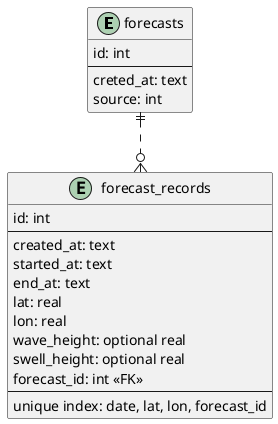 @startuml database
' hide the spot
' hide circle

' avoid problems with angled crows feet

entity "forecasts" as e01 {
    id: int
    ---
    creted_at: text 
    source: int
}

entity "forecast_records" as e02 {
    id: int
    ---
    created_at: text
    started_at: text
    end_at: text
    lat: real
    lon: real
    wave_height: optional real
    swell_height: optional real
    forecast_id: int <<FK>>
    ---
    unique index: date, lat, lon, forecast_id
}

e01 ||..o{ e02

@enduml